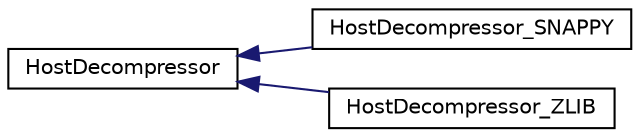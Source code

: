 digraph "Graphical Class Hierarchy"
{
 // LATEX_PDF_SIZE
  edge [fontname="Helvetica",fontsize="10",labelfontname="Helvetica",labelfontsize="10"];
  node [fontname="Helvetica",fontsize="10",shape=record];
  rankdir="LR";
  Node0 [label="HostDecompressor",height=0.2,width=0.4,color="black", fillcolor="white", style="filled",URL="$classHostDecompressor.html",tooltip=" "];
  Node0 -> Node1 [dir="back",color="midnightblue",fontsize="10",style="solid",fontname="Helvetica"];
  Node1 [label="HostDecompressor_SNAPPY",height=0.2,width=0.4,color="black", fillcolor="white", style="filled",URL="$classHostDecompressor__SNAPPY.html",tooltip=" "];
  Node0 -> Node2 [dir="back",color="midnightblue",fontsize="10",style="solid",fontname="Helvetica"];
  Node2 [label="HostDecompressor_ZLIB",height=0.2,width=0.4,color="black", fillcolor="white", style="filled",URL="$classHostDecompressor__ZLIB.html",tooltip=" "];
}
